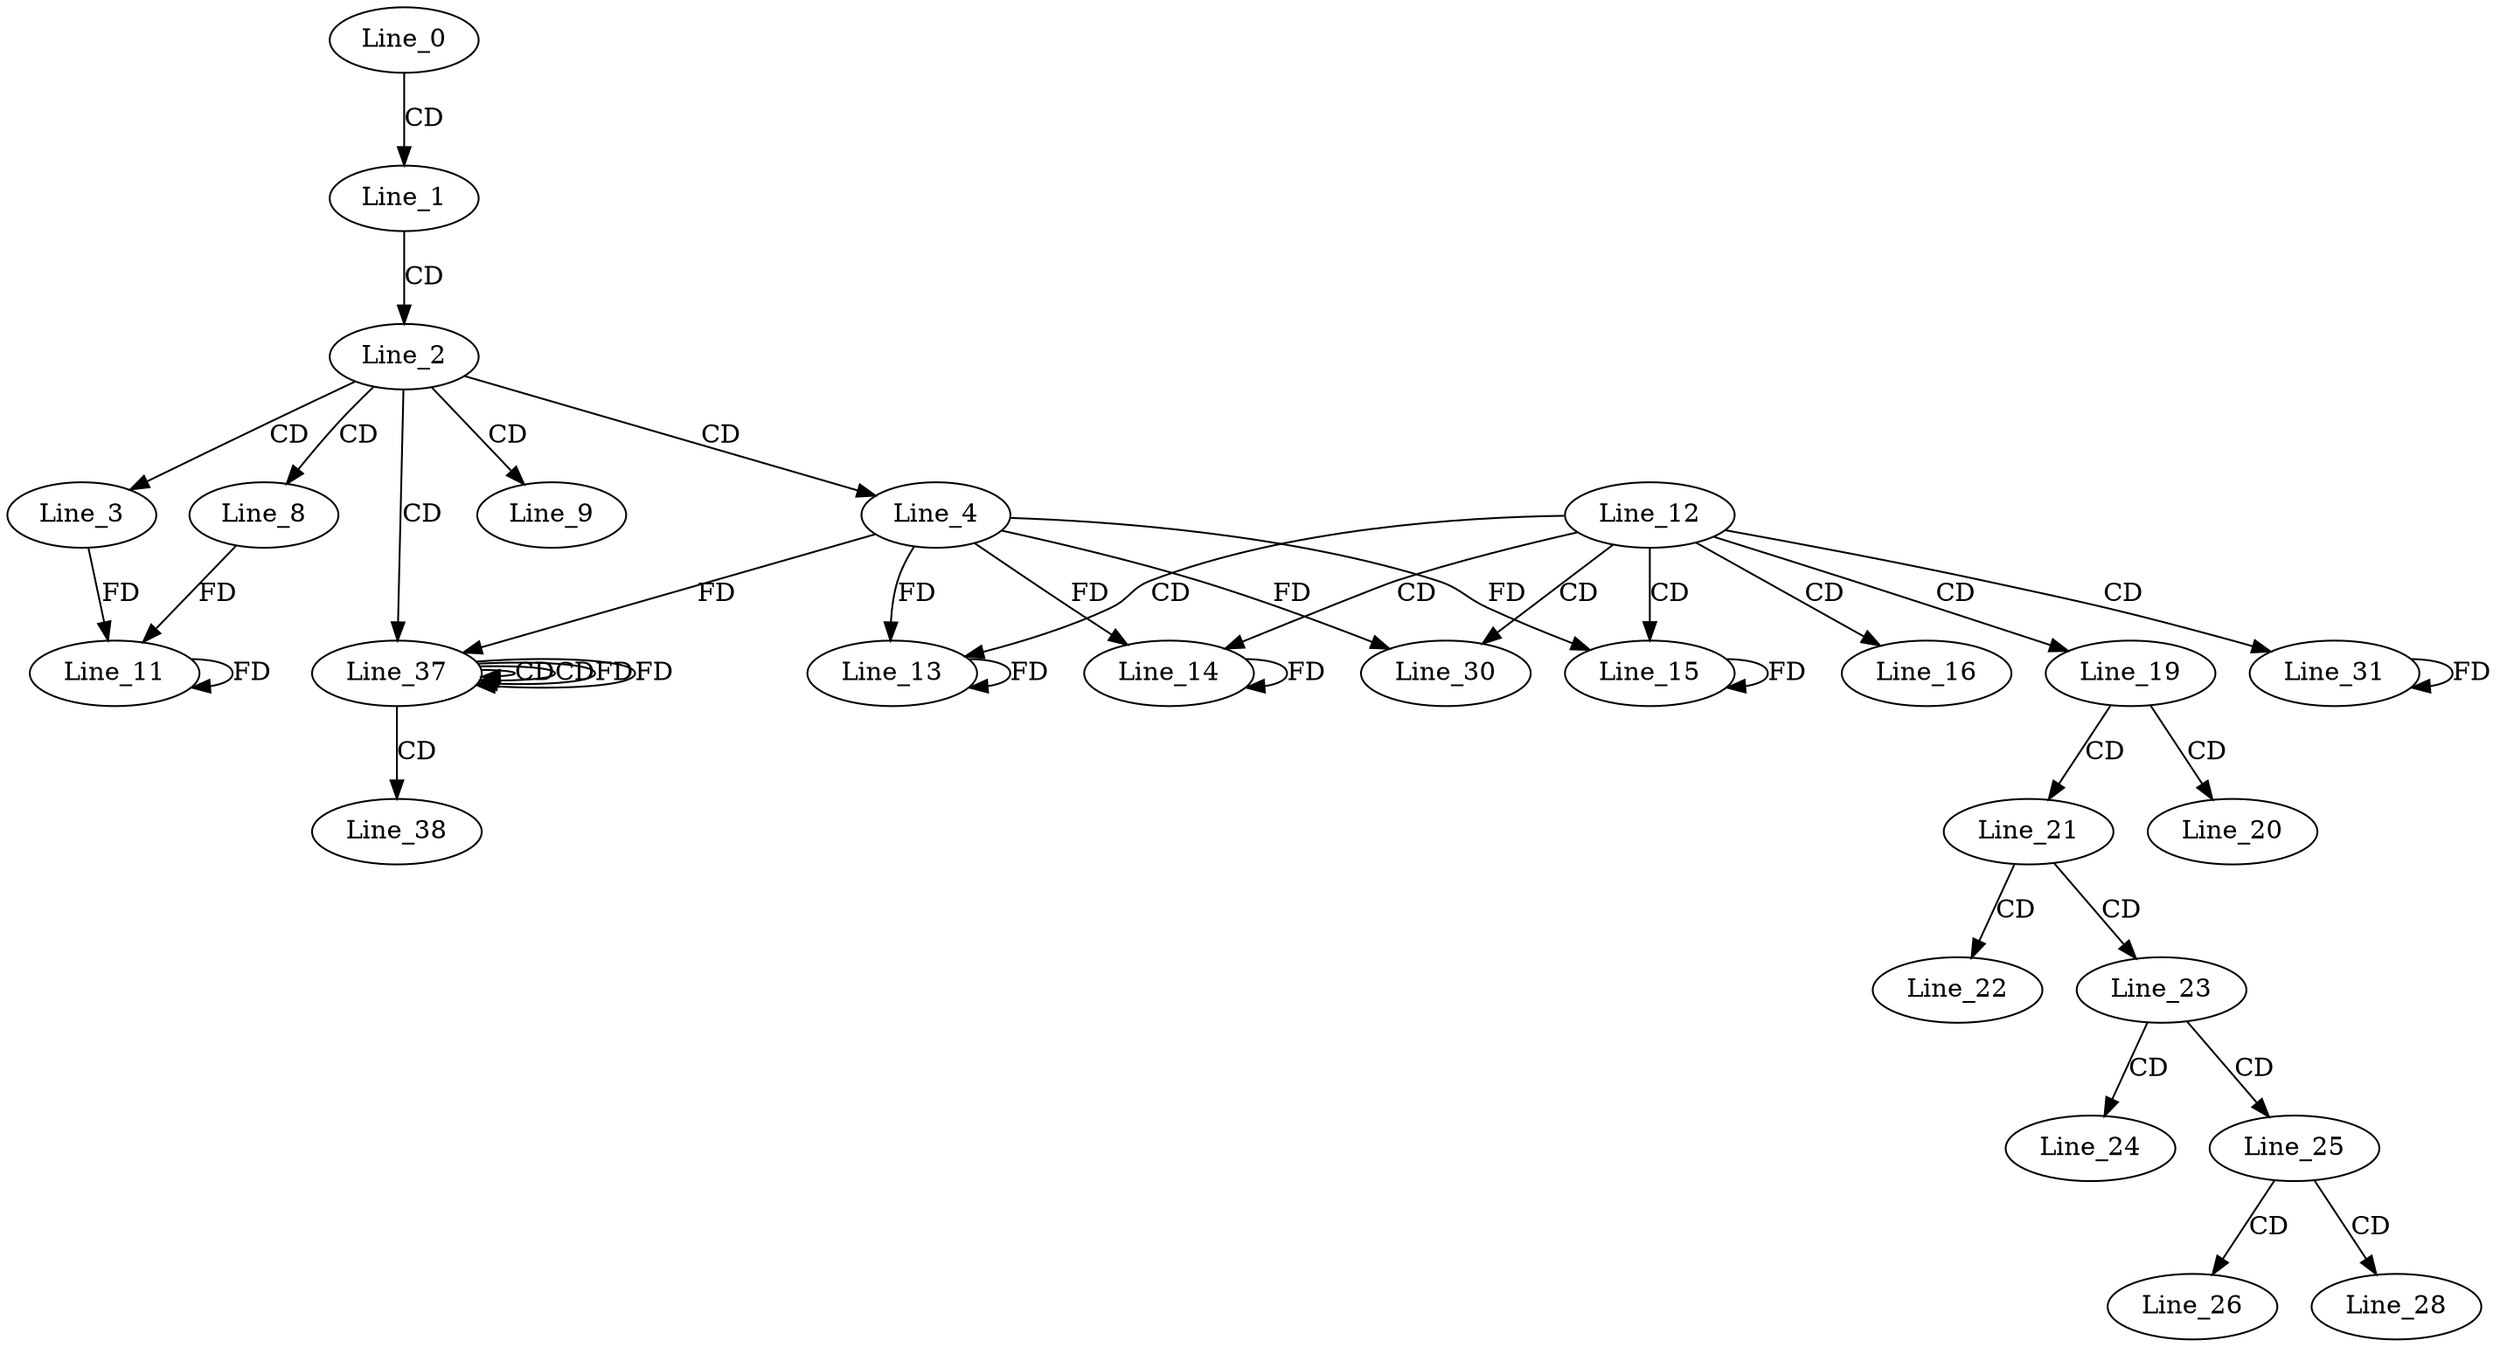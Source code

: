 digraph G {
  Line_0;
  Line_1;
  Line_2;
  Line_3;
  Line_4;
  Line_8;
  Line_9;
  Line_11;
  Line_11;
  Line_11;
  Line_12;
  Line_13;
  Line_13;
  Line_14;
  Line_14;
  Line_15;
  Line_15;
  Line_16;
  Line_19;
  Line_20;
  Line_21;
  Line_22;
  Line_23;
  Line_24;
  Line_25;
  Line_26;
  Line_28;
  Line_30;
  Line_31;
  Line_31;
  Line_31;
  Line_37;
  Line_37;
  Line_37;
  Line_38;
  Line_0 -> Line_1 [ label="CD" ];
  Line_1 -> Line_2 [ label="CD" ];
  Line_2 -> Line_3 [ label="CD" ];
  Line_2 -> Line_4 [ label="CD" ];
  Line_2 -> Line_8 [ label="CD" ];
  Line_2 -> Line_9 [ label="CD" ];
  Line_8 -> Line_11 [ label="FD" ];
  Line_11 -> Line_11 [ label="FD" ];
  Line_3 -> Line_11 [ label="FD" ];
  Line_12 -> Line_13 [ label="CD" ];
  Line_13 -> Line_13 [ label="FD" ];
  Line_4 -> Line_13 [ label="FD" ];
  Line_12 -> Line_14 [ label="CD" ];
  Line_14 -> Line_14 [ label="FD" ];
  Line_4 -> Line_14 [ label="FD" ];
  Line_12 -> Line_15 [ label="CD" ];
  Line_15 -> Line_15 [ label="FD" ];
  Line_4 -> Line_15 [ label="FD" ];
  Line_12 -> Line_16 [ label="CD" ];
  Line_12 -> Line_19 [ label="CD" ];
  Line_19 -> Line_20 [ label="CD" ];
  Line_19 -> Line_21 [ label="CD" ];
  Line_21 -> Line_22 [ label="CD" ];
  Line_21 -> Line_23 [ label="CD" ];
  Line_23 -> Line_24 [ label="CD" ];
  Line_23 -> Line_25 [ label="CD" ];
  Line_25 -> Line_26 [ label="CD" ];
  Line_25 -> Line_28 [ label="CD" ];
  Line_12 -> Line_30 [ label="CD" ];
  Line_4 -> Line_30 [ label="FD" ];
  Line_12 -> Line_31 [ label="CD" ];
  Line_31 -> Line_31 [ label="FD" ];
  Line_2 -> Line_37 [ label="CD" ];
  Line_37 -> Line_37 [ label="CD" ];
  Line_4 -> Line_37 [ label="FD" ];
  Line_37 -> Line_37 [ label="CD" ];
  Line_37 -> Line_37 [ label="FD" ];
  Line_37 -> Line_38 [ label="CD" ];
  Line_37 -> Line_37 [ label="FD" ];
}

